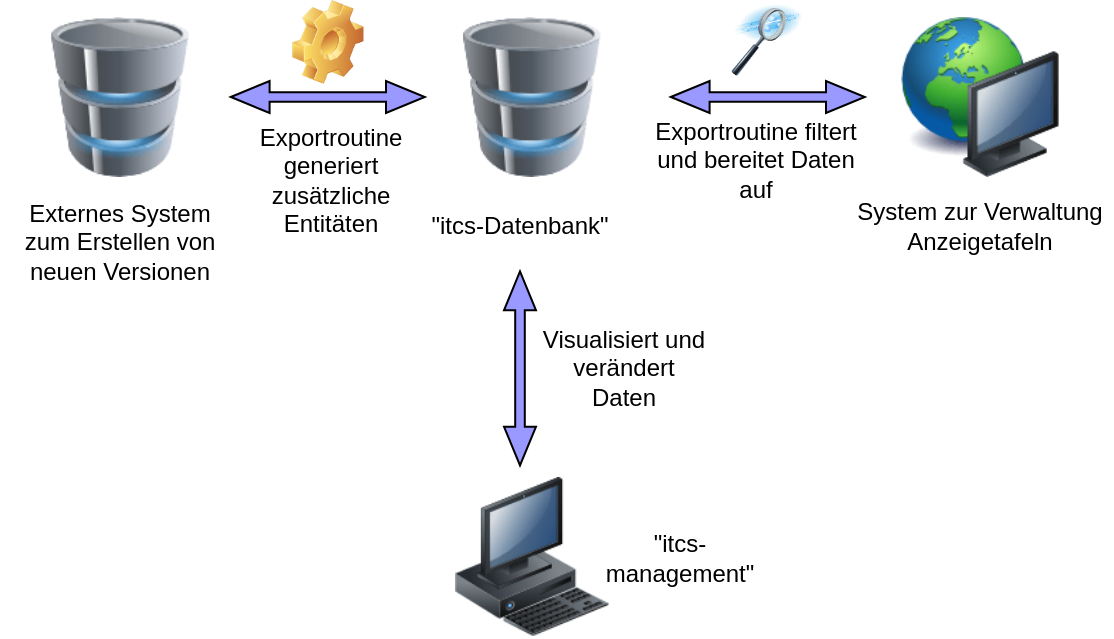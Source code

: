 <mxfile>
    <diagram id="UjwIs3UREq_Xr7HcM-xB" name="Page-1">
        <mxGraphModel dx="1332" dy="907" grid="1" gridSize="10" guides="1" tooltips="1" connect="1" arrows="1" fold="1" page="0" pageScale="1" pageWidth="850" pageHeight="1100" background="none" math="0" shadow="0">
            <root>
                <mxCell id="0"/>
                <mxCell id="1" parent="0"/>
                <mxCell id="3" value="Externes System&lt;div&gt;zum Erstellen von neuen Versionen&lt;/div&gt;" style="text;html=1;align=center;verticalAlign=middle;whiteSpace=wrap;rounded=0;" parent="1" vertex="1">
                    <mxGeometry x="100" y="200.73" width="120" height="60" as="geometry"/>
                </mxCell>
                <mxCell id="5" value="&quot;itcs-Datenbank&quot;" style="text;html=1;align=center;verticalAlign=middle;whiteSpace=wrap;rounded=0;" parent="1" vertex="1">
                    <mxGeometry x="299" y="200.73" width="122" height="45" as="geometry"/>
                </mxCell>
                <mxCell id="7" value="System zur Verwaltung Anzeigetafeln" style="text;html=1;align=center;verticalAlign=middle;whiteSpace=wrap;rounded=0;" parent="1" vertex="1">
                    <mxGeometry x="524" y="200.73" width="132" height="45" as="geometry"/>
                </mxCell>
                <mxCell id="9" value="" style="image;html=1;image=img/lib/clip_art/computers/Database_128x128.png" parent="1" vertex="1">
                    <mxGeometry x="120" y="118.5" width="80" height="80" as="geometry"/>
                </mxCell>
                <mxCell id="10" value="" style="image;html=1;image=img/lib/clip_art/computers/Database_128x128.png" parent="1" vertex="1">
                    <mxGeometry x="325.9" y="118.5" width="80" height="80" as="geometry"/>
                </mxCell>
                <mxCell id="12" value="" style="image;html=1;image=img/lib/clip_art/computers/Workstation_128x128.png" parent="1" vertex="1">
                    <mxGeometry x="325.9" y="348.5" width="80" height="80" as="geometry"/>
                </mxCell>
                <mxCell id="13" value="" style="shape=doubleArrow;direction=south;whiteSpace=wrap;html=1;fillColor=#9999FF;" parent="1" vertex="1">
                    <mxGeometry x="352" y="245.73" width="16" height="97" as="geometry"/>
                </mxCell>
                <mxCell id="14" value="&quot;itcs-management&quot;" style="text;html=1;align=center;verticalAlign=middle;whiteSpace=wrap;rounded=0;" parent="1" vertex="1">
                    <mxGeometry x="400" y="368.5" width="80" height="40" as="geometry"/>
                </mxCell>
                <mxCell id="15" value="Visualisiert und verändert Daten" style="text;html=1;align=center;verticalAlign=middle;whiteSpace=wrap;rounded=0;" parent="1" vertex="1">
                    <mxGeometry x="368" y="279.23" width="87.9" height="30" as="geometry"/>
                </mxCell>
                <mxCell id="16" value="" style="shape=doubleArrow;direction=south;whiteSpace=wrap;html=1;fillColor=#9999FF;rotation=-90;" parent="1" vertex="1">
                    <mxGeometry x="255.9" y="110" width="16" height="97" as="geometry"/>
                </mxCell>
                <mxCell id="17" value="" style="image;html=1;image=img/lib/clip_art/computers/Data_Filtering_128x128.png" parent="1" vertex="1">
                    <mxGeometry x="465.9" y="110" width="36" height="40" as="geometry"/>
                </mxCell>
                <mxCell id="18" value="" style="shape=doubleArrow;direction=south;whiteSpace=wrap;html=1;fillColor=#9999FF;rotation=-90;" parent="1" vertex="1">
                    <mxGeometry x="475.9" y="110" width="16" height="97" as="geometry"/>
                </mxCell>
                <mxCell id="19" value="Exportroutine filtert und bereitet Daten auf" style="text;html=1;align=center;verticalAlign=middle;whiteSpace=wrap;rounded=0;" parent="1" vertex="1">
                    <mxGeometry x="425" y="170" width="106.1" height="40" as="geometry"/>
                </mxCell>
                <mxCell id="21" value="" style="image;html=1;image=img/lib/clip_art/computers/Network_128x128.png" parent="1" vertex="1">
                    <mxGeometry x="550" y="118.5" width="80" height="80" as="geometry"/>
                </mxCell>
                <mxCell id="22" value="Exportroutine&lt;div&gt;generiert zusätzliche Entitäten&lt;/div&gt;" style="text;html=1;align=center;verticalAlign=middle;whiteSpace=wrap;rounded=0;" parent="1" vertex="1">
                    <mxGeometry x="210.85" y="180" width="109.15" height="40" as="geometry"/>
                </mxCell>
                <mxCell id="23" value="" style="shape=image;html=1;verticalLabelPosition=bottom;verticalAlign=top;imageAspect=1;aspect=fixed;image=img/clipart/Gear_128x128.png" parent="1" vertex="1">
                    <mxGeometry x="246" y="110" width="35.8" height="42" as="geometry"/>
                </mxCell>
            </root>
        </mxGraphModel>
    </diagram>
</mxfile>